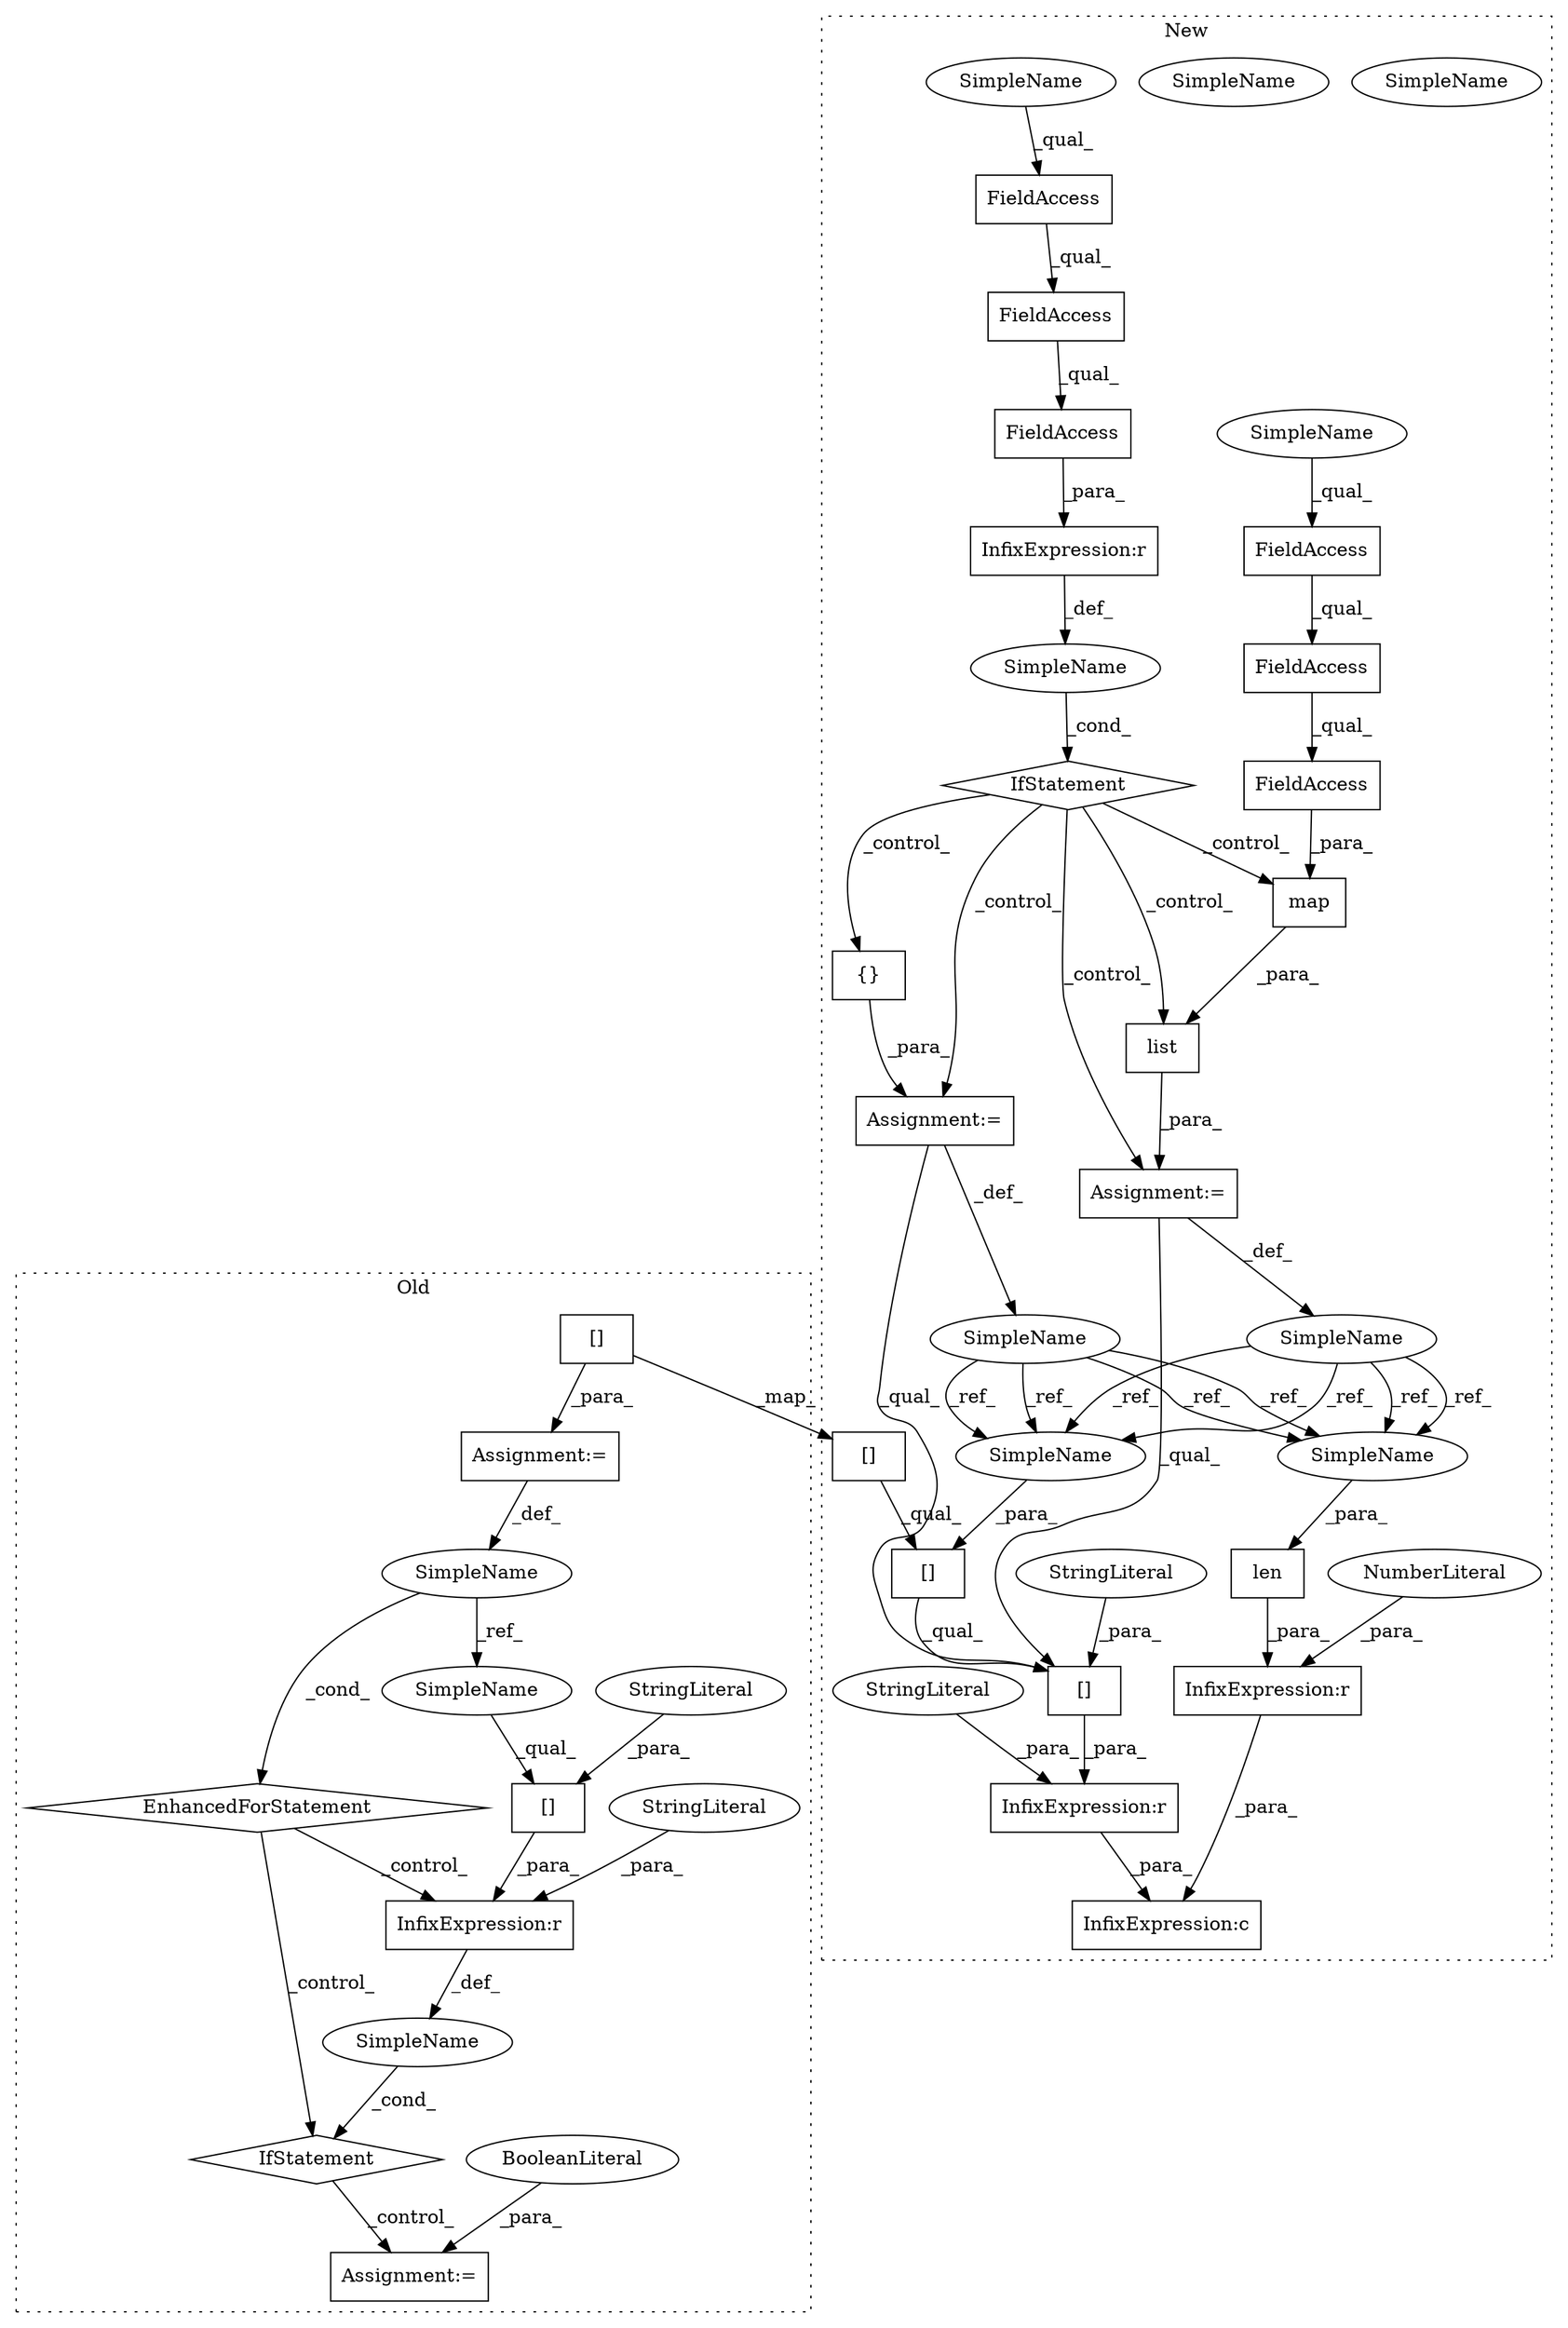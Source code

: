 digraph G {
subgraph cluster0 {
1 [label="IfStatement" a="25" s="9859,9889" l="4,2" shape="diamond"];
5 [label="Assignment:=" a="7" s="9914" l="1" shape="box"];
6 [label="SimpleName" a="42" s="" l="" shape="ellipse"];
18 [label="InfixExpression:r" a="27" s="9875" l="4" shape="box"];
20 [label="[]" a="2" s="9863,9874" l="5,1" shape="box"];
27 [label="EnhancedForStatement" a="70" s="9739,9849" l="53,2" shape="diamond"];
28 [label="BooleanLiteral" a="9" s="9915" l="4" shape="ellipse"];
29 [label="SimpleName" a="42" s="9808" l="4" shape="ellipse"];
30 [label="StringLiteral" a="45" s="9879" l="10" shape="ellipse"];
32 [label="StringLiteral" a="45" s="9868" l="6" shape="ellipse"];
33 [label="Assignment:=" a="7" s="9739,9849" l="53,2" shape="box"];
35 [label="[]" a="2" s="9815,9848" l="17,1" shape="box"];
39 [label="SimpleName" a="42" s="9863" l="4" shape="ellipse"];
label = "Old";
style="dotted";
}
subgraph cluster1 {
2 [label="map" a="32" s="10047,10120" l="4,1" shape="box"];
3 [label="Assignment:=" a="7" s="10041" l="1" shape="box"];
4 [label="FieldAccess" a="22" s="10063" l="57" shape="box"];
7 [label="IfStatement" a="25" s="9894,9963" l="4,2" shape="diamond"];
8 [label="SimpleName" a="42" s="" l="" shape="ellipse"];
9 [label="Assignment:=" a="7" s="9988" l="1" shape="box"];
10 [label="list" a="32" s="10042,10121" l="5,1" shape="box"];
11 [label="[]" a="2" s="10169,10219" l="35,1" shape="box"];
12 [label="InfixExpression:r" a="27" s="10159" l="3" shape="box"];
13 [label="[]" a="2" s="10169,10227" l="52,1" shape="box"];
14 [label="NumberLiteral" a="34" s="10162" l="1" shape="ellipse"];
15 [label="{}" a="4" s="10002" l="2" shape="box"];
16 [label="InfixExpression:c" a="27" s="10164" l="4" shape="box"];
17 [label="InfixExpression:r" a="27" s="10228" l="4" shape="box"];
19 [label="InfixExpression:r" a="27" s="9955" l="4" shape="box"];
21 [label="len" a="32" s="10139,10158" l="4,1" shape="box"];
22 [label="FieldAccess" a="22" s="9898" l="57" shape="box"];
23 [label="FieldAccess" a="22" s="9898" l="42" shape="box"];
24 [label="FieldAccess" a="22" s="10063" l="42" shape="box"];
25 [label="FieldAccess" a="22" s="10063" l="16" shape="box"];
26 [label="FieldAccess" a="22" s="9898" l="16" shape="box"];
31 [label="StringLiteral" a="45" s="10221" l="6" shape="ellipse"];
34 [label="[]" a="2" s="10169,10202" l="17,1" shape="box"];
36 [label="StringLiteral" a="45" s="10232" l="10" shape="ellipse"];
37 [label="SimpleName" a="42" s="10026" l="15" shape="ellipse"];
38 [label="SimpleName" a="42" s="9973" l="15" shape="ellipse"];
40 [label="SimpleName" a="42" s="10204" l="15" shape="ellipse"];
41 [label="SimpleName" a="42" s="10143" l="15" shape="ellipse"];
42 [label="SimpleName" a="42" s="10204" l="15" shape="ellipse"];
43 [label="SimpleName" a="42" s="10143" l="15" shape="ellipse"];
44 [label="SimpleName" a="42" s="9898" l="4" shape="ellipse"];
45 [label="SimpleName" a="42" s="10063" l="4" shape="ellipse"];
label = "New";
style="dotted";
}
1 -> 5 [label="_control_"];
2 -> 10 [label="_para_"];
3 -> 13 [label="_qual_"];
3 -> 37 [label="_def_"];
4 -> 2 [label="_para_"];
6 -> 1 [label="_cond_"];
7 -> 3 [label="_control_"];
7 -> 10 [label="_control_"];
7 -> 15 [label="_control_"];
7 -> 2 [label="_control_"];
7 -> 9 [label="_control_"];
8 -> 7 [label="_cond_"];
9 -> 13 [label="_qual_"];
9 -> 38 [label="_def_"];
10 -> 3 [label="_para_"];
11 -> 13 [label="_qual_"];
12 -> 16 [label="_para_"];
13 -> 17 [label="_para_"];
14 -> 12 [label="_para_"];
15 -> 9 [label="_para_"];
17 -> 16 [label="_para_"];
18 -> 6 [label="_def_"];
19 -> 8 [label="_def_"];
20 -> 18 [label="_para_"];
21 -> 12 [label="_para_"];
22 -> 19 [label="_para_"];
23 -> 22 [label="_qual_"];
24 -> 4 [label="_qual_"];
25 -> 24 [label="_qual_"];
26 -> 23 [label="_qual_"];
27 -> 1 [label="_control_"];
27 -> 18 [label="_control_"];
28 -> 5 [label="_para_"];
29 -> 27 [label="_cond_"];
29 -> 39 [label="_ref_"];
30 -> 18 [label="_para_"];
31 -> 13 [label="_para_"];
32 -> 20 [label="_para_"];
33 -> 29 [label="_def_"];
34 -> 11 [label="_qual_"];
35 -> 34 [label="_map_"];
35 -> 33 [label="_para_"];
36 -> 17 [label="_para_"];
37 -> 43 [label="_ref_"];
37 -> 42 [label="_ref_"];
37 -> 43 [label="_ref_"];
37 -> 42 [label="_ref_"];
38 -> 42 [label="_ref_"];
38 -> 43 [label="_ref_"];
38 -> 42 [label="_ref_"];
38 -> 43 [label="_ref_"];
39 -> 20 [label="_qual_"];
42 -> 11 [label="_para_"];
43 -> 21 [label="_para_"];
44 -> 26 [label="_qual_"];
45 -> 25 [label="_qual_"];
}